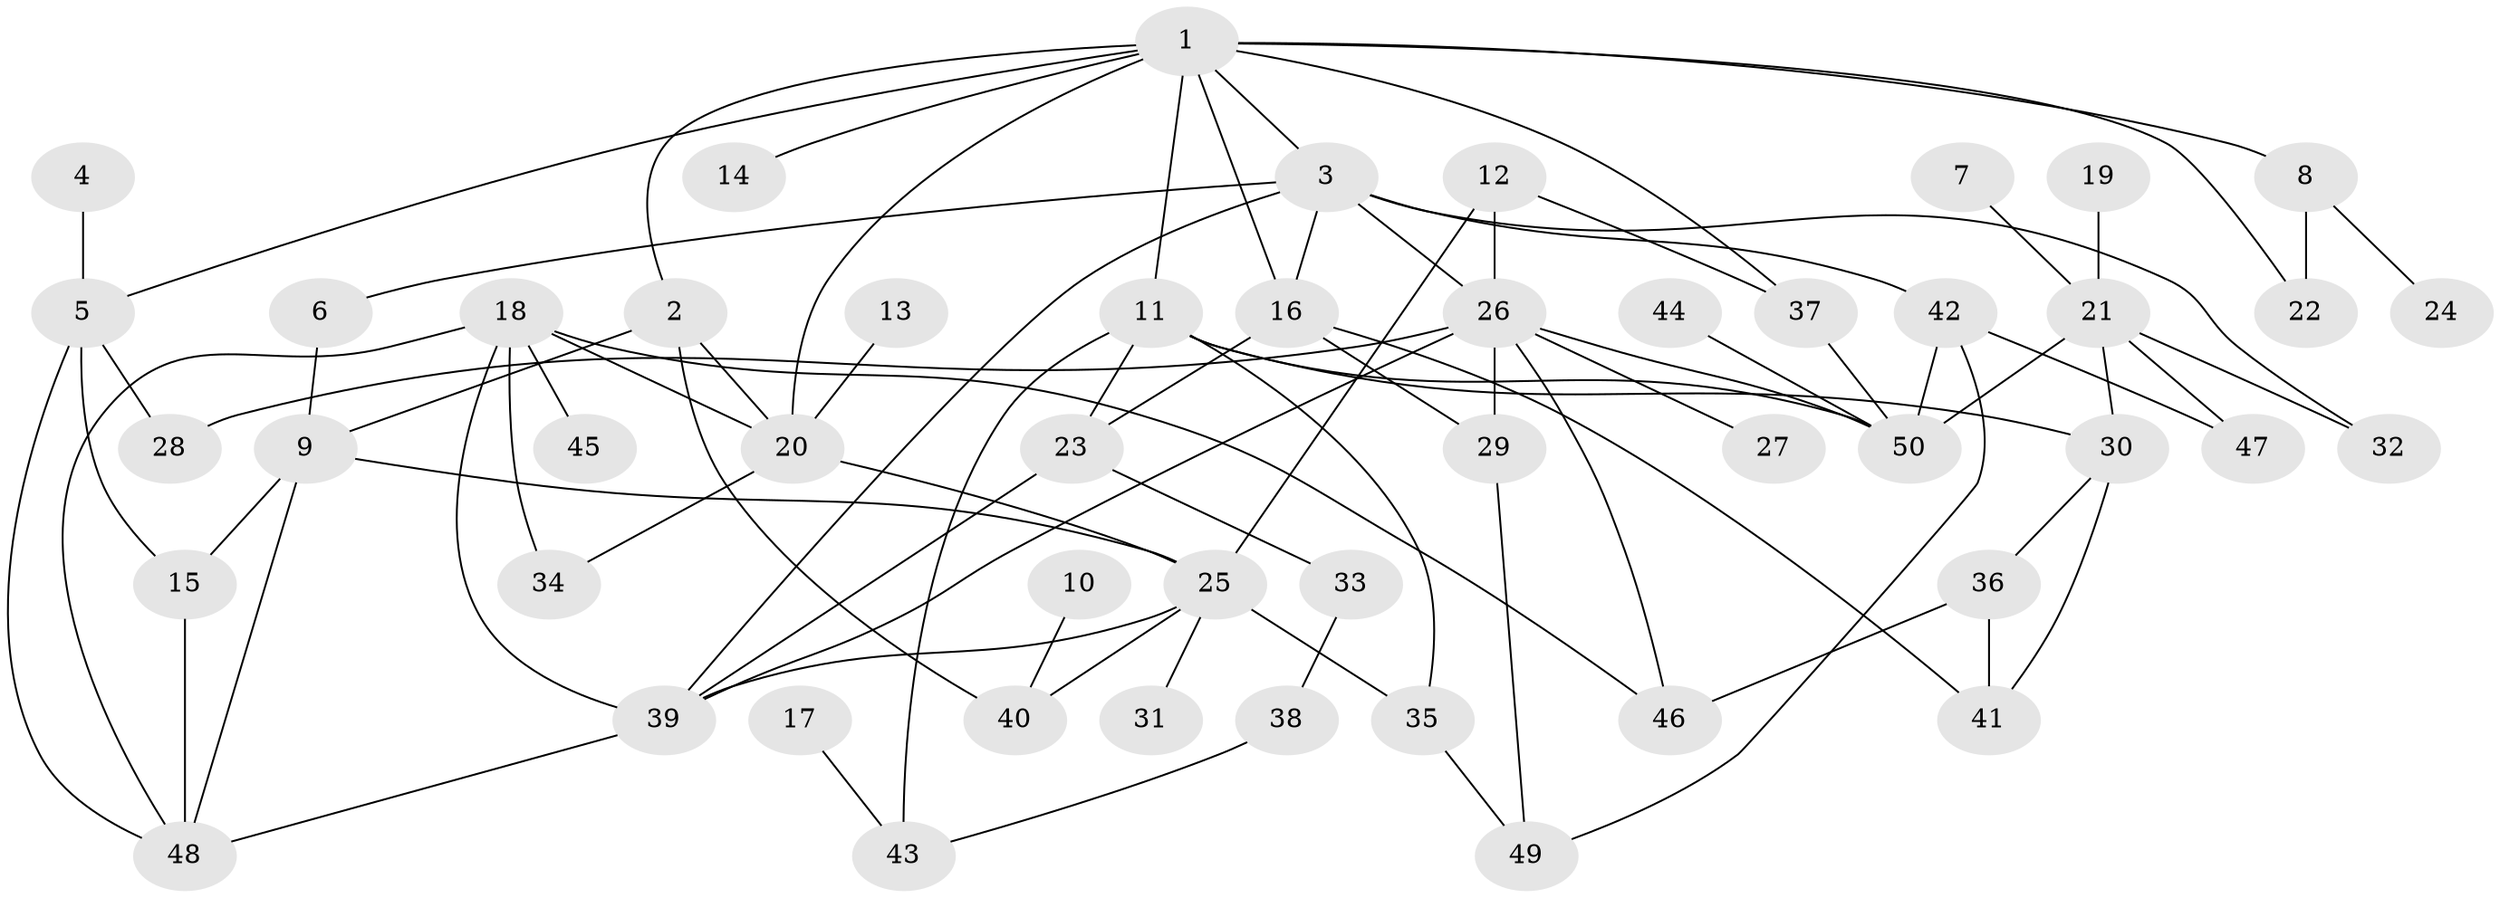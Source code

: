 // original degree distribution, {6: 0.08080808080808081, 4: 0.10101010101010101, 5: 0.050505050505050504, 3: 0.25252525252525254, 2: 0.29292929292929293, 1: 0.2222222222222222}
// Generated by graph-tools (version 1.1) at 2025/49/03/09/25 03:49:19]
// undirected, 50 vertices, 84 edges
graph export_dot {
graph [start="1"]
  node [color=gray90,style=filled];
  1;
  2;
  3;
  4;
  5;
  6;
  7;
  8;
  9;
  10;
  11;
  12;
  13;
  14;
  15;
  16;
  17;
  18;
  19;
  20;
  21;
  22;
  23;
  24;
  25;
  26;
  27;
  28;
  29;
  30;
  31;
  32;
  33;
  34;
  35;
  36;
  37;
  38;
  39;
  40;
  41;
  42;
  43;
  44;
  45;
  46;
  47;
  48;
  49;
  50;
  1 -- 2 [weight=1.0];
  1 -- 3 [weight=1.0];
  1 -- 5 [weight=1.0];
  1 -- 8 [weight=1.0];
  1 -- 11 [weight=1.0];
  1 -- 14 [weight=1.0];
  1 -- 16 [weight=1.0];
  1 -- 20 [weight=1.0];
  1 -- 22 [weight=1.0];
  1 -- 37 [weight=1.0];
  2 -- 9 [weight=1.0];
  2 -- 20 [weight=1.0];
  2 -- 40 [weight=1.0];
  3 -- 6 [weight=1.0];
  3 -- 16 [weight=1.0];
  3 -- 26 [weight=1.0];
  3 -- 32 [weight=1.0];
  3 -- 39 [weight=1.0];
  3 -- 42 [weight=1.0];
  4 -- 5 [weight=1.0];
  5 -- 15 [weight=1.0];
  5 -- 28 [weight=1.0];
  5 -- 48 [weight=1.0];
  6 -- 9 [weight=1.0];
  7 -- 21 [weight=1.0];
  8 -- 22 [weight=1.0];
  8 -- 24 [weight=1.0];
  9 -- 15 [weight=1.0];
  9 -- 25 [weight=1.0];
  9 -- 48 [weight=1.0];
  10 -- 40 [weight=1.0];
  11 -- 23 [weight=1.0];
  11 -- 30 [weight=1.0];
  11 -- 35 [weight=1.0];
  11 -- 43 [weight=1.0];
  11 -- 50 [weight=1.0];
  12 -- 25 [weight=1.0];
  12 -- 26 [weight=1.0];
  12 -- 37 [weight=1.0];
  13 -- 20 [weight=1.0];
  15 -- 48 [weight=1.0];
  16 -- 23 [weight=1.0];
  16 -- 29 [weight=1.0];
  16 -- 41 [weight=1.0];
  17 -- 43 [weight=1.0];
  18 -- 20 [weight=1.0];
  18 -- 34 [weight=1.0];
  18 -- 39 [weight=1.0];
  18 -- 45 [weight=1.0];
  18 -- 46 [weight=1.0];
  18 -- 48 [weight=1.0];
  19 -- 21 [weight=1.0];
  20 -- 25 [weight=1.0];
  20 -- 34 [weight=1.0];
  21 -- 30 [weight=1.0];
  21 -- 32 [weight=1.0];
  21 -- 47 [weight=1.0];
  21 -- 50 [weight=1.0];
  23 -- 33 [weight=1.0];
  23 -- 39 [weight=1.0];
  25 -- 31 [weight=1.0];
  25 -- 35 [weight=1.0];
  25 -- 39 [weight=1.0];
  25 -- 40 [weight=1.0];
  26 -- 27 [weight=1.0];
  26 -- 28 [weight=1.0];
  26 -- 29 [weight=1.0];
  26 -- 39 [weight=1.0];
  26 -- 46 [weight=1.0];
  26 -- 50 [weight=1.0];
  29 -- 49 [weight=1.0];
  30 -- 36 [weight=1.0];
  30 -- 41 [weight=1.0];
  33 -- 38 [weight=1.0];
  35 -- 49 [weight=1.0];
  36 -- 41 [weight=1.0];
  36 -- 46 [weight=1.0];
  37 -- 50 [weight=1.0];
  38 -- 43 [weight=1.0];
  39 -- 48 [weight=1.0];
  42 -- 47 [weight=1.0];
  42 -- 49 [weight=1.0];
  42 -- 50 [weight=1.0];
  44 -- 50 [weight=1.0];
}
